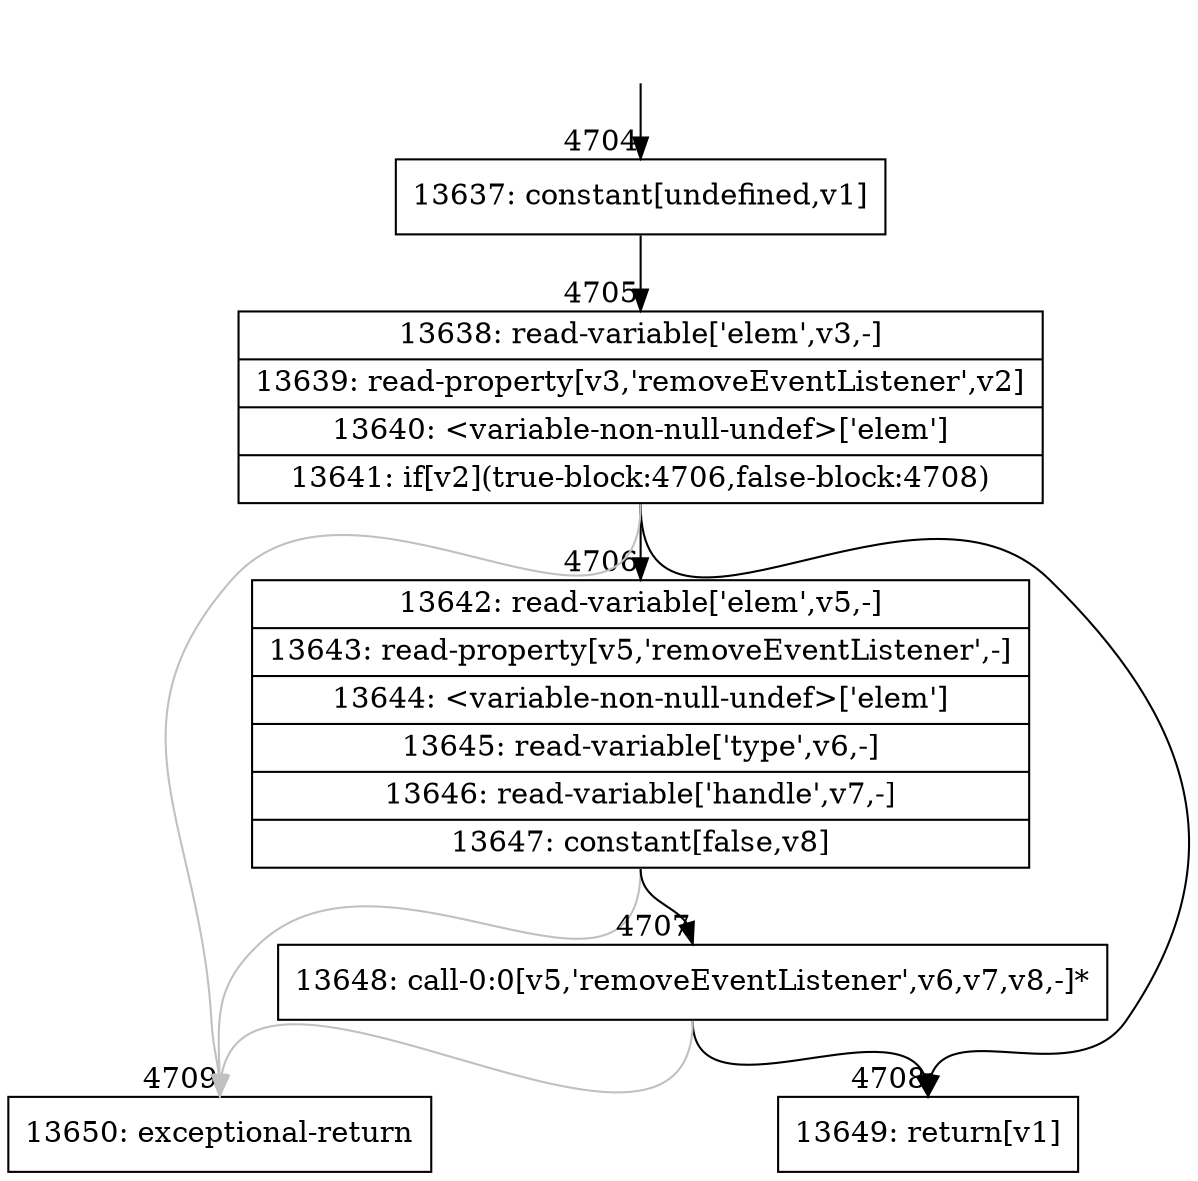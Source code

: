 digraph {
rankdir="TD"
BB_entry291[shape=none,label=""];
BB_entry291 -> BB4704 [tailport=s, headport=n, headlabel="    4704"]
BB4704 [shape=record label="{13637: constant[undefined,v1]}" ] 
BB4704 -> BB4705 [tailport=s, headport=n, headlabel="      4705"]
BB4705 [shape=record label="{13638: read-variable['elem',v3,-]|13639: read-property[v3,'removeEventListener',v2]|13640: \<variable-non-null-undef\>['elem']|13641: if[v2](true-block:4706,false-block:4708)}" ] 
BB4705 -> BB4706 [tailport=s, headport=n, headlabel="      4706"]
BB4705 -> BB4708 [tailport=s, headport=n, headlabel="      4708"]
BB4705 -> BB4709 [tailport=s, headport=n, color=gray, headlabel="      4709"]
BB4706 [shape=record label="{13642: read-variable['elem',v5,-]|13643: read-property[v5,'removeEventListener',-]|13644: \<variable-non-null-undef\>['elem']|13645: read-variable['type',v6,-]|13646: read-variable['handle',v7,-]|13647: constant[false,v8]}" ] 
BB4706 -> BB4707 [tailport=s, headport=n, headlabel="      4707"]
BB4706 -> BB4709 [tailport=s, headport=n, color=gray]
BB4707 [shape=record label="{13648: call-0:0[v5,'removeEventListener',v6,v7,v8,-]*}" ] 
BB4707 -> BB4708 [tailport=s, headport=n]
BB4707 -> BB4709 [tailport=s, headport=n, color=gray]
BB4708 [shape=record label="{13649: return[v1]}" ] 
BB4709 [shape=record label="{13650: exceptional-return}" ] 
}
